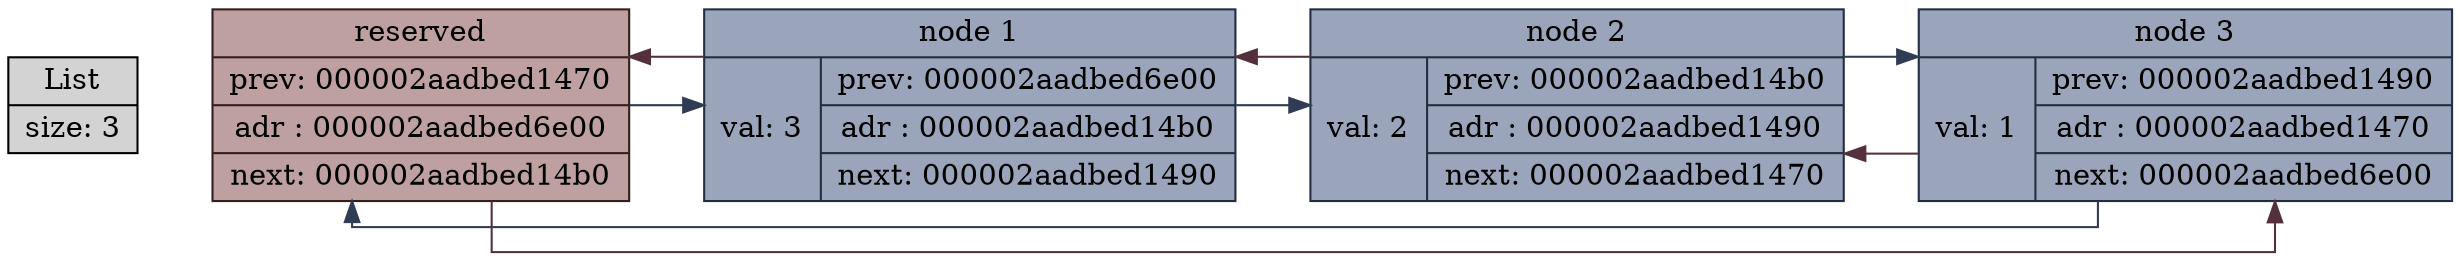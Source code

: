 digraph G{
rankdir=LR;node [shape=record,style="filled"];
splines=ortho;
info [label = "List | size: 3 "]info->node000002aadbed6e00 [style=invis, weight = 100]
node000002aadbed6e00 [label="reserved|prev: 000002aadbed1470|adr : 000002aadbed6e00|next: 000002aadbed14b0",fillcolor="#BEA0A0",color="#361C1C"];
node000002aadbed6e00->node000002aadbed14b0 [style=invis, weight = 100]
node000002aadbed6e00->node000002aadbed14b0 [color="#303C54",constraint=false];
node000002aadbed6e00->node000002aadbed1470 [color="#54303c",constraint=false];
node000002aadbed14b0 [label="node 1|{val: 3|{prev: 000002aadbed6e00|adr : 000002aadbed14b0|next: 000002aadbed1490}}",fillcolor="#9AA5BB",color="#232D42"];
node000002aadbed14b0->node000002aadbed1490 [style=invis, weight = 100]
node000002aadbed14b0->node000002aadbed1490 [color="#303C54",constraint=false];
node000002aadbed14b0->node000002aadbed6e00 [color="#54303c",constraint=false];
node000002aadbed1490 [label="node 2|{val: 2|{prev: 000002aadbed14b0|adr : 000002aadbed1490|next: 000002aadbed1470}}",fillcolor="#9AA5BB",color="#232D42"];
node000002aadbed1490->node000002aadbed1470 [style=invis, weight = 100]
node000002aadbed1490->node000002aadbed1470 [color="#303C54",constraint=false];
node000002aadbed1490->node000002aadbed14b0 [color="#54303c",constraint=false];
node000002aadbed1470 [label="node 3|{val: 1|{prev: 000002aadbed1490|adr : 000002aadbed1470|next: 000002aadbed6e00}}",fillcolor="#9AA5BB",color="#232D42"];
node000002aadbed1470->node000002aadbed6e00 [color="#303C54",constraint=false];
node000002aadbed1470->node000002aadbed1490 [color="#54303c",constraint=false];
}